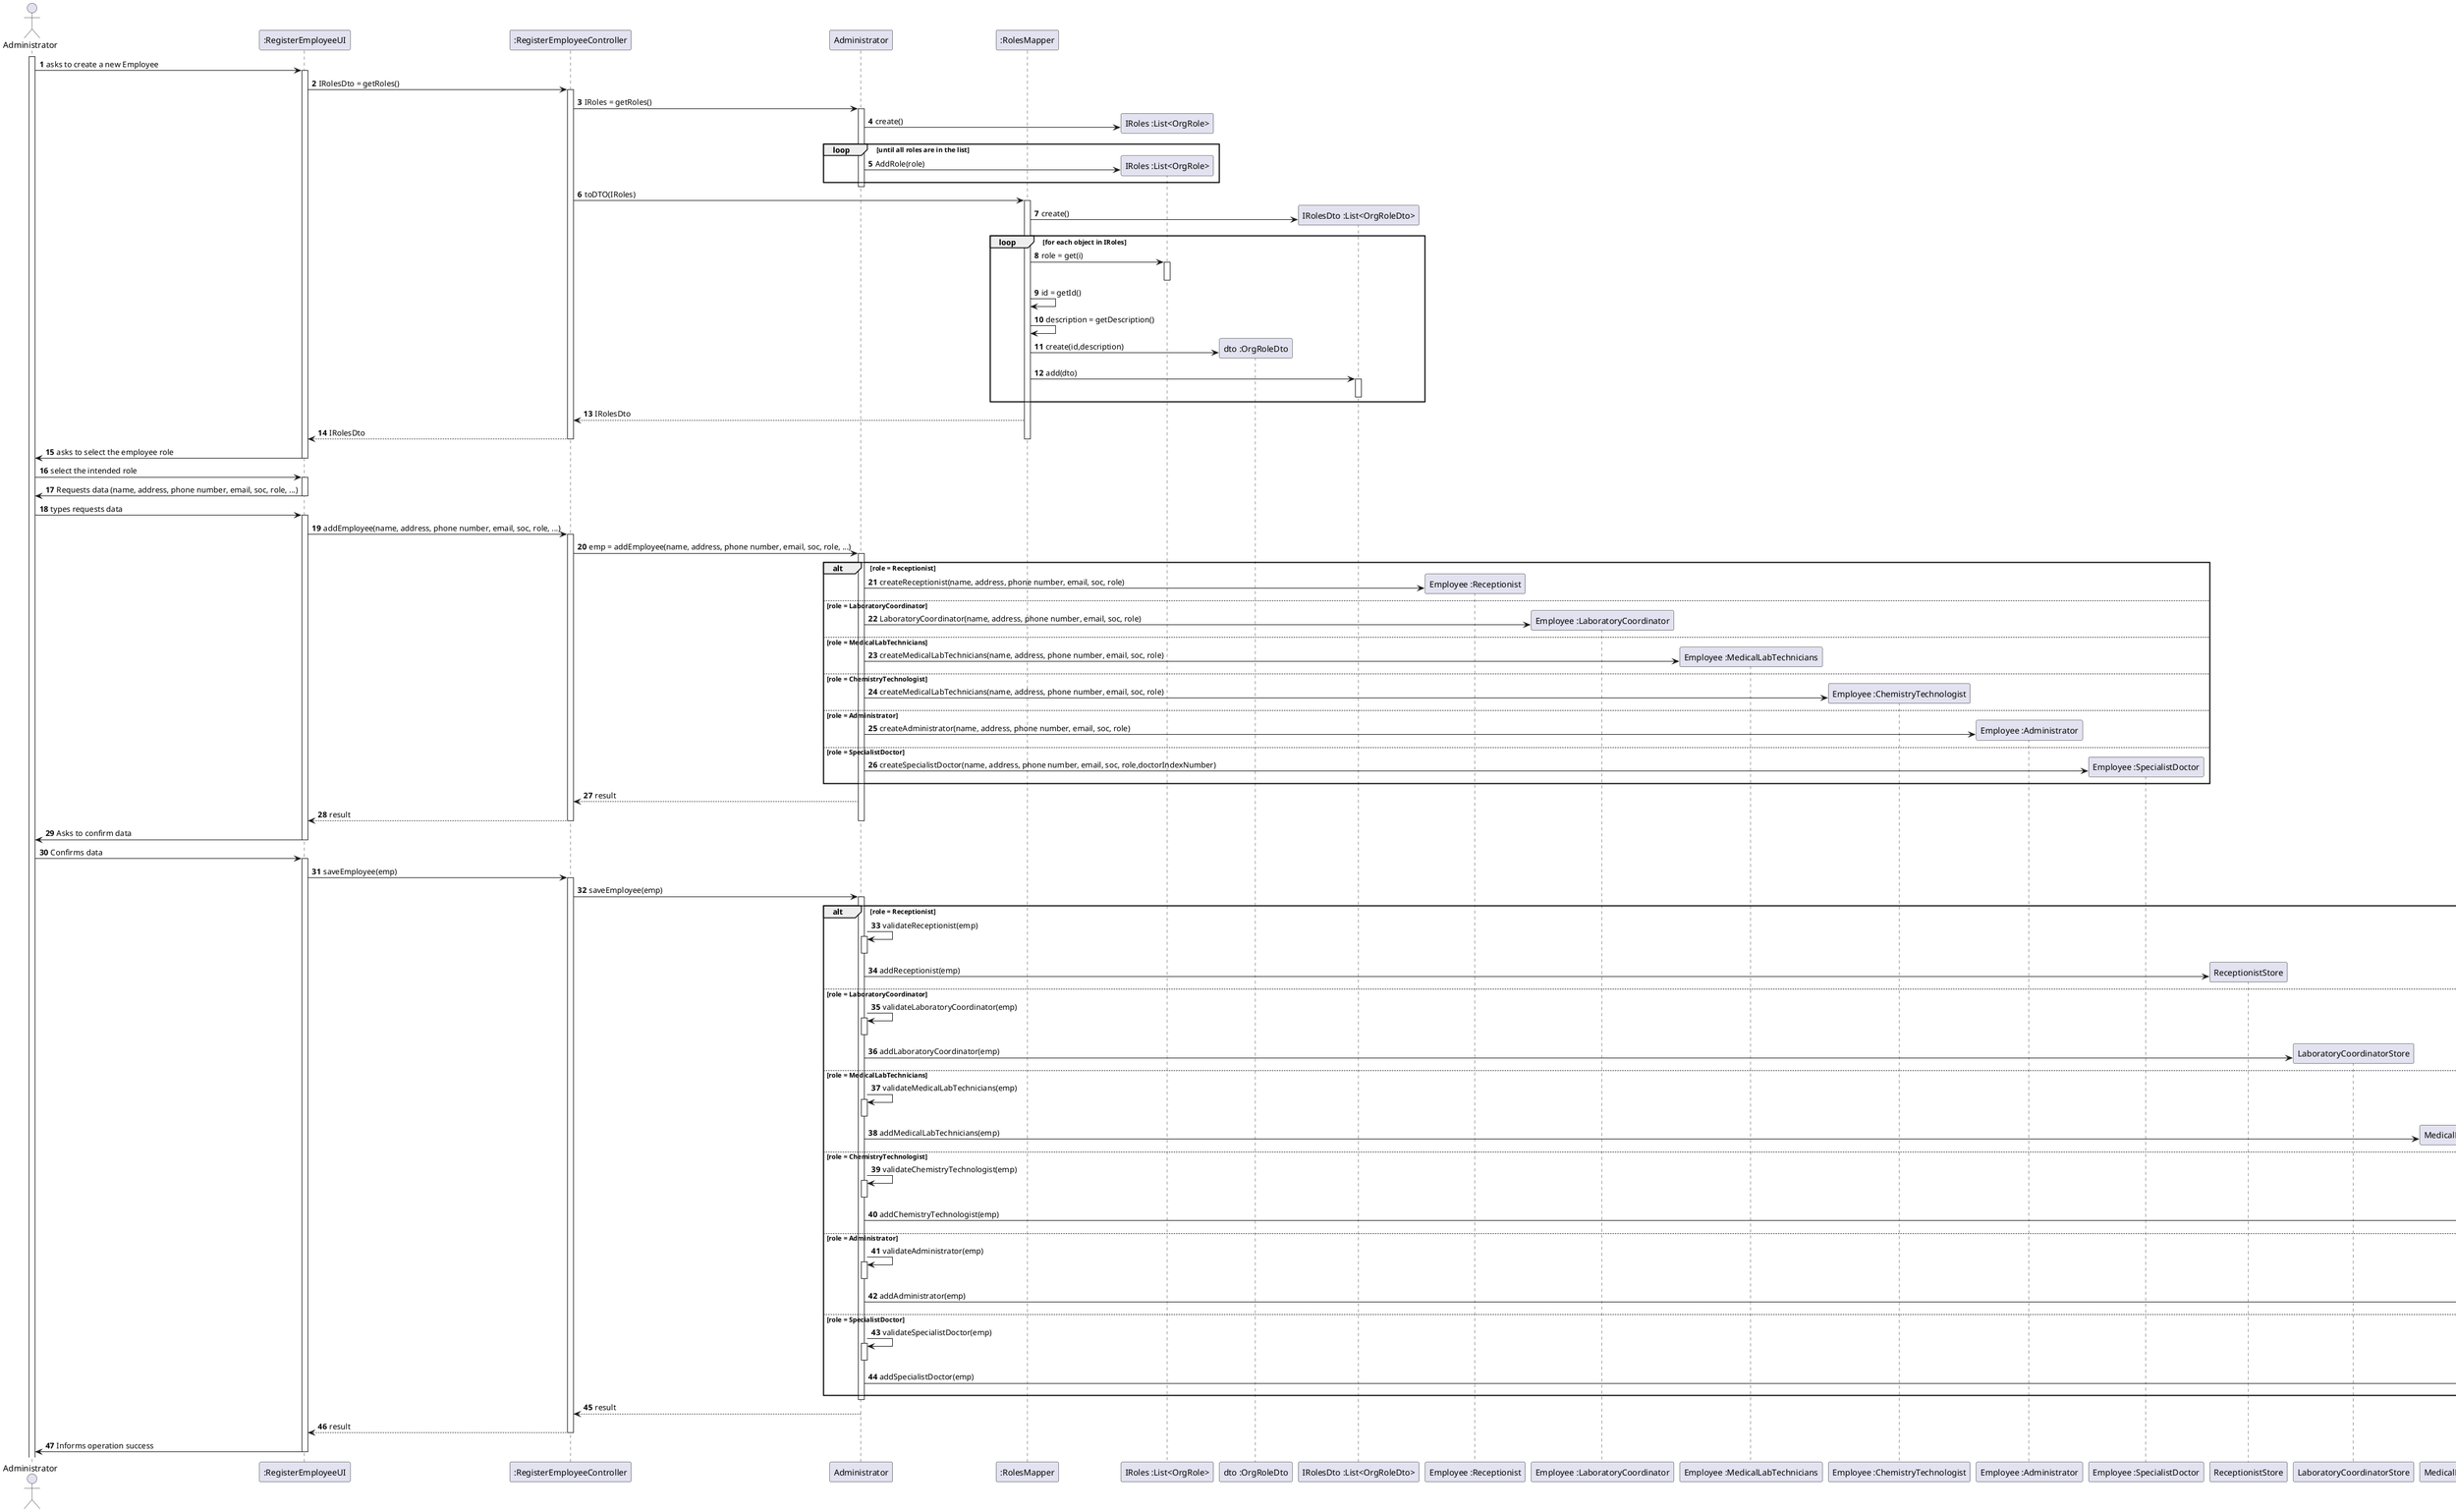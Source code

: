 @startuml
autonumber
'hide footbox
actor "Administrator" as AD

participant ":RegisterEmployeeUI" as REUI
participant ":RegisterEmployeeController" as REC
participant "Administrator" as ADMIN
participant ":RolesMapper" as RM
participant "IRoles :List<OrgRole>" as LROLE
participant "dto :OrgRoleDto" as ORD
participant "IRolesDto :List<OrgRoleDto>" as LTT
participant "Employee :Receptionist" as RECP
participant "Employee :LaboratoryCoordinator" as LC
participant "Employee :MedicalLabTechnicians" as MLT
participant "Employee :ChemistryTechnologist" as CT
participant "Employee :Administrator" as EMPAD
participant "Employee :SpecialistDoctor" as SD

participant "ReceptionistStore" as RECPSTORE
participant "LaboratoryCoordinatorStore" as LCSTORE
participant "MedicalLabTechniciansStore" as MLTSTORE
participant "ChemistryTechnologistStore" as CTSTORE
participant "AdministratorStore" as EMPADSTORE
participant "SpecialistDoctorStore" as SDSTORE

participant "empDto :EmployeeDto" as EDTO


activate AD

AD -> REUI : asks to create a new Employee
activate REUI


'REUI -> REC : authenticate(email, password)
'activate REC
'activate AF
'REC -> AF : doLogin(email, password)
'REC -> AF : session = getCurrentSession()
'deactivate AF

'REC -> US : session.isLoggedInWithRole(id)
'activate US
'
'US --> REC : result
'
'deactivate US
'REC --> REUI: result
'deactivate REC



REUI -> REC : IRolesDto = getRoles()
activate REC



REC -> ADMIN : IRoles = getRoles()
activate ADMIN

ADMIN -> LROLE** : create()



loop until all roles are in the list

ADMIN -> LROLE** : AddRole(role)
end
deactivate ADMIN
REC -> RM : toDTO(IRoles)
activate RM

RM -> LTT** : create()

loop for each object in IRoles
    RM -> LROLE : role = get(i)

   activate LROLE
   deactivate LROLE

    RM -> RM : id = getId()

    RM -> RM : description = getDescription()

    RM -> ORD** : create(id,description)

    RM -> LTT : add(dto)

    activate LTT
    deactivate LTT
end

RM --> REC : IRolesDto

REC --> REUI: IRolesDto


deactivate RM
deactivate REC

REUI -> AD : asks to select the employee role

deactivate REUI

AD -> REUI : select the intended role
activate REUI


REUI -> AD : Requests data (name, address, phone number, email, soc, role, ...)

deactivate REUI


AD -> REUI : types requests data
activate REUI

REUI -> REC : addEmployee(name, address, phone number, email, soc, role, ...)

activate REC

REC -> ADMIN : emp = addEmployee(name, address, phone number, email, soc, role, ...)

activate ADMIN



alt role = Receptionist

ADMIN -> RECP** : createReceptionist(name, address, phone number, email, soc, role)


else role = LaboratoryCoordinator

ADMIN -> LC** : LaboratoryCoordinator(name, address, phone number, email, soc, role)

else role = MedicalLabTechnicians

ADMIN -> MLT** : createMedicalLabTechnicians(name, address, phone number, email, soc, role)

else role = ChemistryTechnologist

ADMIN -> CT** : createMedicalLabTechnicians(name, address, phone number, email, soc, role)

else role = Administrator

ADMIN -> EMPAD** : createAdministrator(name, address, phone number, email, soc, role)

else role = SpecialistDoctor

ADMIN -> SD** : createSpecialistDoctor(name, address, phone number, email, soc, role,doctorIndexNumber)
end

ADMIN --> REC : result


REC --> REUI : result


deactivate ADMIN

deactivate REC



REUI -> AD : Asks to confirm data
deactivate REUI

AD -> REUI : Confirms data
activate REUI

REUI -> REC : saveEmployee(emp)
activate REC

REC -> ADMIN : saveEmployee(emp)
activate ADMIN




alt role = Receptionist

ADMIN -> ADMIN : validateReceptionist(emp)
activate ADMIN
deactivate ADMIN
ADMIN -> RECPSTORE** : addReceptionist(emp)

else role = LaboratoryCoordinator

ADMIN -> ADMIN : validateLaboratoryCoordinator(emp)
activate ADMIN
deactivate ADMIN
ADMIN -> LCSTORE** : addLaboratoryCoordinator(emp)

else role = MedicalLabTechnicians

ADMIN -> ADMIN : validateMedicalLabTechnicians(emp)
activate ADMIN
deactivate ADMIN
ADMIN -> MLTSTORE** : addMedicalLabTechnicians(emp)

else role = ChemistryTechnologist

ADMIN -> ADMIN : validateChemistryTechnologist(emp)
activate ADMIN
deactivate ADMIN
ADMIN -> CTSTORE** : addChemistryTechnologist(emp)

else role = Administrator

ADMIN -> ADMIN : validateAdministrator(emp)
activate ADMIN
deactivate ADMIN
ADMIN ->  EMPADSTORE** : addAdministrator(emp)

else role = SpecialistDoctor

ADMIN -> ADMIN : validateSpecialistDoctor(emp)
activate ADMIN
deactivate ADMIN
ADMIN -> SDSTORE** : addSpecialistDoctor(emp)
end







activate ADMIN
deactivate ADMIN

ADMIN --> REC : result

REC --> REUI : result

deactivate REC
deactivate ADMIN

REUI -> AD : Informs operation success
deactivate REUI






@enduml